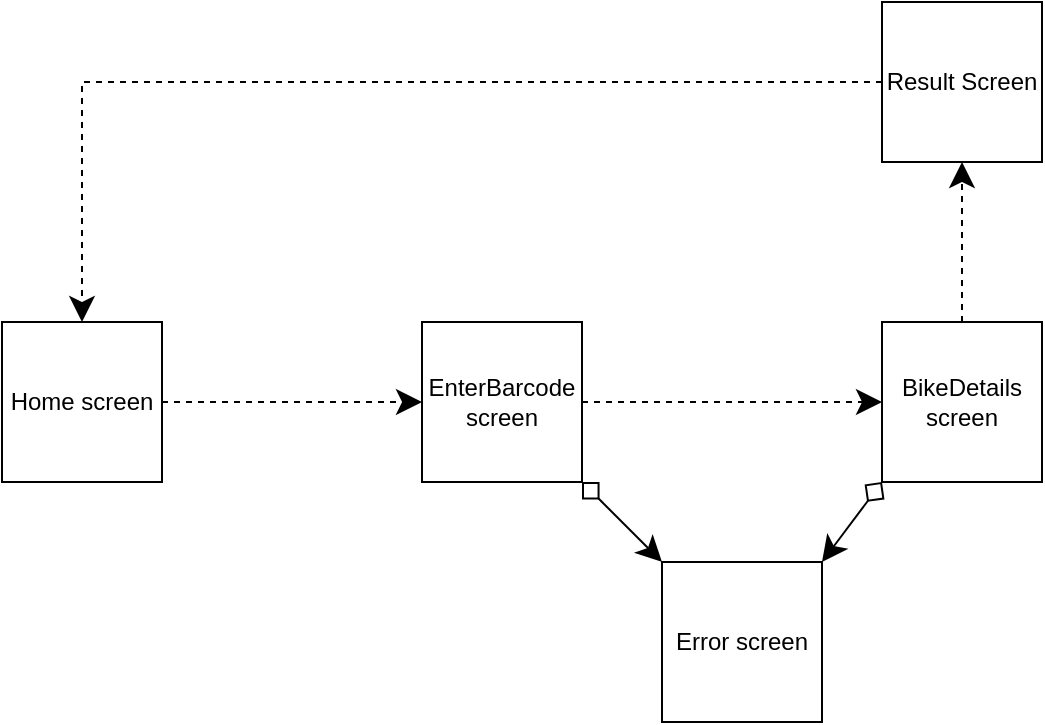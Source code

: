 <mxfile version="15.6.6" type="github">
  <diagram id="zb-Y7TsNVSeC6W_NZuF3" name="Page-1">
    <mxGraphModel dx="1635" dy="913" grid="1" gridSize="10" guides="1" tooltips="1" connect="1" arrows="1" fold="1" page="1" pageScale="1" pageWidth="850" pageHeight="1100" math="0" shadow="0">
      <root>
        <mxCell id="0" />
        <mxCell id="1" parent="0" />
        <mxCell id="INYiaStq3dmObKe1A0_Z-1" value="Home screen" style="whiteSpace=wrap;html=1;aspect=fixed;fillColor=default;strokeColor=default;fontColor=default;" vertex="1" parent="1">
          <mxGeometry x="160" y="280" width="80" height="80" as="geometry" />
        </mxCell>
        <mxCell id="INYiaStq3dmObKe1A0_Z-2" value="EnterBarcode screen" style="whiteSpace=wrap;html=1;aspect=fixed;fontColor=default;strokeColor=default;fillColor=default;" vertex="1" parent="1">
          <mxGeometry x="370" y="280" width="80" height="80" as="geometry" />
        </mxCell>
        <mxCell id="INYiaStq3dmObKe1A0_Z-3" value="BikeDetails screen" style="whiteSpace=wrap;html=1;aspect=fixed;fontColor=default;strokeColor=default;fillColor=default;" vertex="1" parent="1">
          <mxGeometry x="600" y="280" width="80" height="80" as="geometry" />
        </mxCell>
        <mxCell id="INYiaStq3dmObKe1A0_Z-4" value="" style="endArrow=classic;dashed=1;html=1;rounded=0;fontColor=default;exitX=1;exitY=0.5;exitDx=0;exitDy=0;strokeColor=default;labelBackgroundColor=default;endFill=1;endSize=10;startSize=10;" edge="1" parent="1" source="INYiaStq3dmObKe1A0_Z-1" target="INYiaStq3dmObKe1A0_Z-2">
          <mxGeometry width="50" height="50" relative="1" as="geometry">
            <mxPoint x="400" y="480" as="sourcePoint" />
            <mxPoint x="450" y="430" as="targetPoint" />
          </mxGeometry>
        </mxCell>
        <mxCell id="INYiaStq3dmObKe1A0_Z-6" value="Error screen" style="whiteSpace=wrap;html=1;aspect=fixed;fontColor=default;strokeColor=default;fillColor=default;" vertex="1" parent="1">
          <mxGeometry x="490" y="400" width="80" height="80" as="geometry" />
        </mxCell>
        <mxCell id="INYiaStq3dmObKe1A0_Z-7" value="" style="endArrow=classic;html=1;rounded=0;labelBackgroundColor=default;fontColor=default;strokeColor=default;exitX=1;exitY=1;exitDx=0;exitDy=0;entryX=0;entryY=0;entryDx=0;entryDy=0;endFill=1;startArrow=diamond;startFill=0;endSize=10;startSize=10;" edge="1" parent="1" source="INYiaStq3dmObKe1A0_Z-2" target="INYiaStq3dmObKe1A0_Z-6">
          <mxGeometry width="50" height="50" relative="1" as="geometry">
            <mxPoint x="400" y="480" as="sourcePoint" />
            <mxPoint x="450" y="430" as="targetPoint" />
          </mxGeometry>
        </mxCell>
        <mxCell id="INYiaStq3dmObKe1A0_Z-8" value="" style="endArrow=classic;html=1;rounded=0;labelBackgroundColor=default;fontColor=default;strokeColor=default;exitX=0;exitY=1;exitDx=0;exitDy=0;entryX=1;entryY=0;entryDx=0;entryDy=0;endFill=1;startArrow=diamond;startFill=0;targetPerimeterSpacing=0;sourcePerimeterSpacing=0;endSize=10;startSize=10;" edge="1" parent="1" source="INYiaStq3dmObKe1A0_Z-3" target="INYiaStq3dmObKe1A0_Z-6">
          <mxGeometry width="50" height="50" relative="1" as="geometry">
            <mxPoint x="460" y="370" as="sourcePoint" />
            <mxPoint x="500" y="410" as="targetPoint" />
          </mxGeometry>
        </mxCell>
        <mxCell id="INYiaStq3dmObKe1A0_Z-9" value="Result Screen" style="whiteSpace=wrap;html=1;aspect=fixed;fontColor=default;strokeColor=default;fillColor=default;" vertex="1" parent="1">
          <mxGeometry x="600" y="120" width="80" height="80" as="geometry" />
        </mxCell>
        <mxCell id="INYiaStq3dmObKe1A0_Z-11" value="" style="endArrow=classic;dashed=1;html=1;rounded=0;fontColor=default;strokeColor=default;labelBackgroundColor=default;endFill=1;entryX=0.5;entryY=1;entryDx=0;entryDy=0;endSize=10;startSize=10;" edge="1" parent="1" source="INYiaStq3dmObKe1A0_Z-3" target="INYiaStq3dmObKe1A0_Z-9">
          <mxGeometry width="50" height="50" relative="1" as="geometry">
            <mxPoint x="250" y="330" as="sourcePoint" />
            <mxPoint x="380" y="330" as="targetPoint" />
          </mxGeometry>
        </mxCell>
        <mxCell id="INYiaStq3dmObKe1A0_Z-13" value="" style="endArrow=classic;dashed=1;html=1;rounded=0;fontColor=default;strokeColor=default;labelBackgroundColor=default;endFill=1;endSize=10;startSize=10;" edge="1" parent="1" source="INYiaStq3dmObKe1A0_Z-9" target="INYiaStq3dmObKe1A0_Z-1">
          <mxGeometry width="50" height="50" relative="1" as="geometry">
            <mxPoint x="350" y="250" as="sourcePoint" />
            <mxPoint x="380" y="330" as="targetPoint" />
            <Array as="points">
              <mxPoint x="200" y="160" />
            </Array>
          </mxGeometry>
        </mxCell>
        <mxCell id="INYiaStq3dmObKe1A0_Z-14" value="" style="endArrow=classic;dashed=1;html=1;rounded=0;fontColor=default;exitX=1;exitY=0.5;exitDx=0;exitDy=0;strokeColor=default;labelBackgroundColor=default;endFill=1;endSize=10;startSize=10;entryX=0;entryY=0.5;entryDx=0;entryDy=0;" edge="1" parent="1" source="INYiaStq3dmObKe1A0_Z-2" target="INYiaStq3dmObKe1A0_Z-3">
          <mxGeometry width="50" height="50" relative="1" as="geometry">
            <mxPoint x="250" y="330" as="sourcePoint" />
            <mxPoint x="380" y="330" as="targetPoint" />
          </mxGeometry>
        </mxCell>
      </root>
    </mxGraphModel>
  </diagram>
</mxfile>
